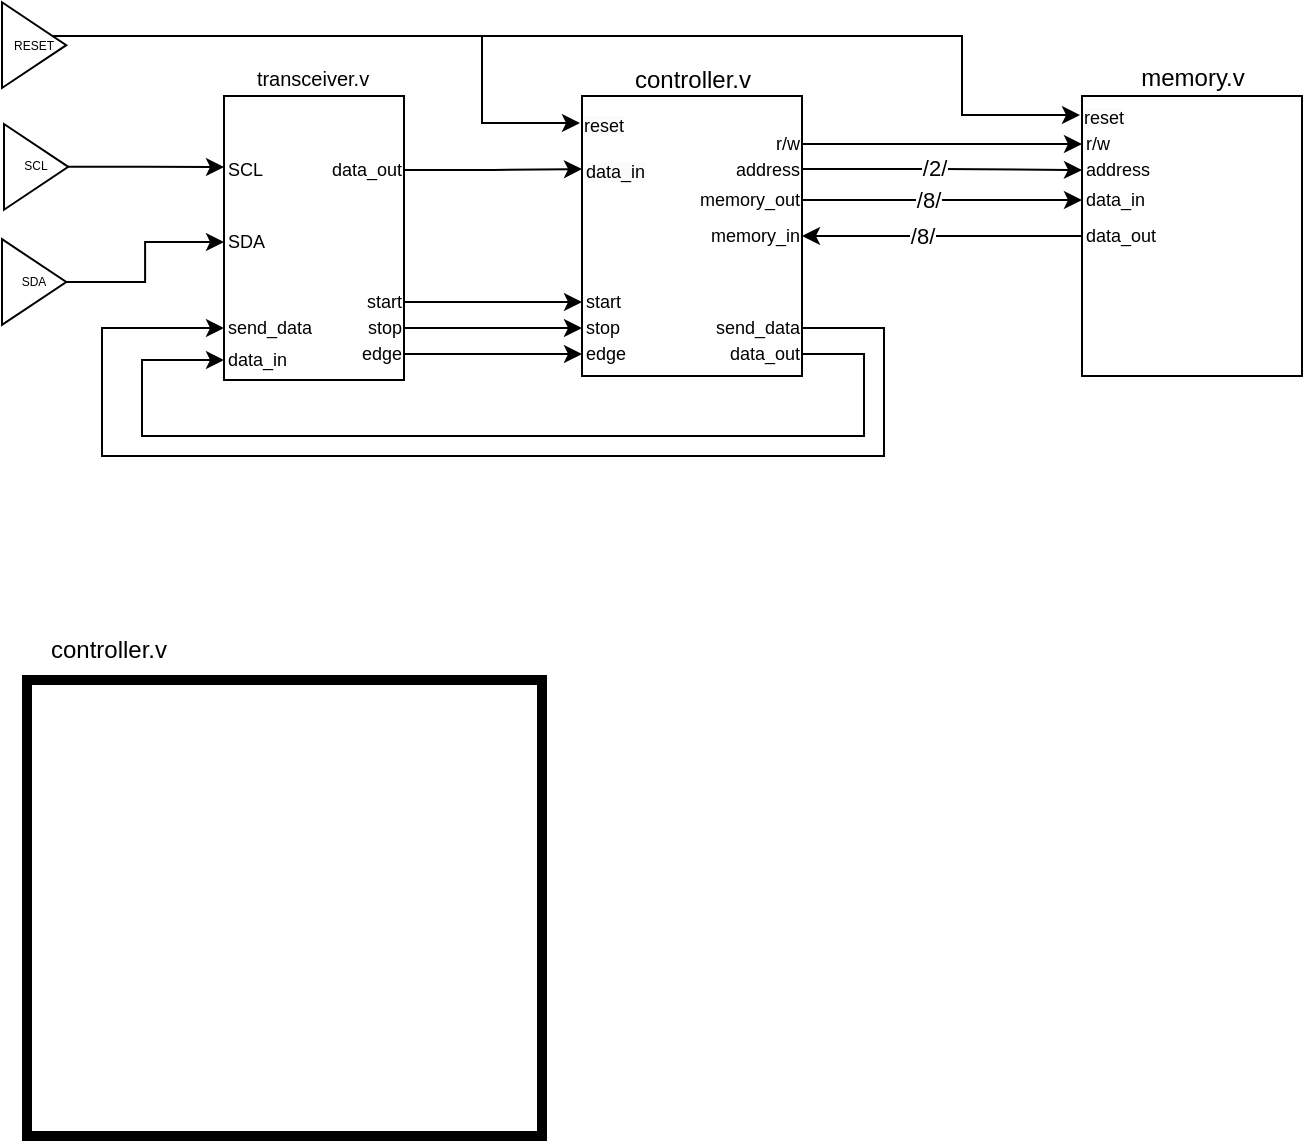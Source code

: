 <mxfile version="26.1.1">
  <diagram name="Page-1" id="2YBvvXClWsGukQMizWep">
    <mxGraphModel dx="437" dy="323" grid="1" gridSize="10" guides="1" tooltips="1" connect="1" arrows="1" fold="1" page="1" pageScale="1" pageWidth="1169" pageHeight="827" math="0" shadow="0">
      <root>
        <mxCell id="0" />
        <mxCell id="1" parent="0" />
        <mxCell id="G0V4itUD0xRImbFU0e8K-5" value="" style="group;fontSize=6;" vertex="1" connectable="0" parent="1">
          <mxGeometry x="30" y="88" width="32.14" height="150" as="geometry" />
        </mxCell>
        <mxCell id="G0V4itUD0xRImbFU0e8K-2" value="SCL" style="triangle;whiteSpace=wrap;html=1;fontSize=6;" vertex="1" parent="G0V4itUD0xRImbFU0e8K-5">
          <mxGeometry x="1" y="-3.999" width="32.14" height="42.857" as="geometry" />
        </mxCell>
        <mxCell id="G0V4itUD0xRImbFU0e8K-3" value="SDA" style="triangle;whiteSpace=wrap;html=1;fontSize=6;" vertex="1" parent="G0V4itUD0xRImbFU0e8K-5">
          <mxGeometry y="53.573" width="32.14" height="42.857" as="geometry" />
        </mxCell>
        <mxCell id="G0V4itUD0xRImbFU0e8K-80" style="edgeStyle=orthogonalEdgeStyle;rounded=0;orthogonalLoop=1;jettySize=auto;html=1;entryX=0;entryY=0.5;entryDx=0;entryDy=0;" edge="1" parent="1" source="G0V4itUD0xRImbFU0e8K-4" target="G0V4itUD0xRImbFU0e8K-77">
          <mxGeometry relative="1" as="geometry">
            <Array as="points">
              <mxPoint x="270" y="40" />
              <mxPoint x="270" y="84" />
            </Array>
          </mxGeometry>
        </mxCell>
        <mxCell id="G0V4itUD0xRImbFU0e8K-4" value="RESET" style="triangle;whiteSpace=wrap;html=1;fontSize=6;" vertex="1" parent="1">
          <mxGeometry x="30" y="23.14" width="32.14" height="42.857" as="geometry" />
        </mxCell>
        <mxCell id="G0V4itUD0xRImbFU0e8K-16" style="edgeStyle=orthogonalEdgeStyle;rounded=0;orthogonalLoop=1;jettySize=auto;html=1;exitX=1;exitY=0.5;exitDx=0;exitDy=0;entryX=0;entryY=0.25;entryDx=0;entryDy=0;" edge="1" parent="1" source="G0V4itUD0xRImbFU0e8K-2" target="G0V4itUD0xRImbFU0e8K-14">
          <mxGeometry relative="1" as="geometry" />
        </mxCell>
        <mxCell id="G0V4itUD0xRImbFU0e8K-21" value="SDA" style="text;html=1;align=center;verticalAlign=middle;resizable=0;points=[];autosize=1;strokeColor=none;fillColor=none;" vertex="1" parent="1">
          <mxGeometry x="140" y="77" width="50" height="30" as="geometry" />
        </mxCell>
        <mxCell id="G0V4itUD0xRImbFU0e8K-36" value="" style="group" vertex="1" connectable="0" parent="1">
          <mxGeometry x="130" y="50" width="111" height="162" as="geometry" />
        </mxCell>
        <mxCell id="G0V4itUD0xRImbFU0e8K-26" value="" style="group" vertex="1" connectable="0" parent="G0V4itUD0xRImbFU0e8K-36">
          <mxGeometry width="111" height="162" as="geometry" />
        </mxCell>
        <mxCell id="G0V4itUD0xRImbFU0e8K-35" value="" style="group" vertex="1" connectable="0" parent="G0V4itUD0xRImbFU0e8K-26">
          <mxGeometry x="4" width="104" height="162" as="geometry" />
        </mxCell>
        <mxCell id="G0V4itUD0xRImbFU0e8K-14" value="" style="rounded=0;whiteSpace=wrap;html=1;" vertex="1" parent="G0V4itUD0xRImbFU0e8K-35">
          <mxGeometry x="7" y="20" width="90" height="142" as="geometry" />
        </mxCell>
        <mxCell id="G0V4itUD0xRImbFU0e8K-20" value="SCL" style="text;html=1;align=left;verticalAlign=middle;resizable=0;points=[];autosize=1;strokeColor=none;fillColor=none;fontSize=9;" vertex="1" parent="G0V4itUD0xRImbFU0e8K-35">
          <mxGeometry x="7" y="47" width="40" height="20" as="geometry" />
        </mxCell>
        <mxCell id="G0V4itUD0xRImbFU0e8K-22" value="SDA" style="text;html=1;align=left;verticalAlign=middle;resizable=0;points=[];autosize=1;strokeColor=none;fillColor=none;fontSize=9;" vertex="1" parent="G0V4itUD0xRImbFU0e8K-35">
          <mxGeometry x="7" y="83" width="40" height="20" as="geometry" />
        </mxCell>
        <mxCell id="G0V4itUD0xRImbFU0e8K-27" value="edge" style="text;html=1;align=right;verticalAlign=middle;resizable=0;points=[];autosize=1;strokeColor=none;fillColor=none;fontSize=9;" vertex="1" parent="G0V4itUD0xRImbFU0e8K-35">
          <mxGeometry x="57" y="139" width="40" height="20" as="geometry" />
        </mxCell>
        <mxCell id="G0V4itUD0xRImbFU0e8K-28" value="data_out" style="text;html=1;align=right;verticalAlign=middle;resizable=0;points=[];autosize=1;strokeColor=none;fillColor=none;fontSize=9;" vertex="1" parent="G0V4itUD0xRImbFU0e8K-35">
          <mxGeometry x="37" y="47" width="60" height="20" as="geometry" />
        </mxCell>
        <mxCell id="G0V4itUD0xRImbFU0e8K-33" value="start" style="text;html=1;align=right;verticalAlign=middle;resizable=0;points=[];autosize=1;strokeColor=none;fillColor=none;fontSize=9;" vertex="1" parent="G0V4itUD0xRImbFU0e8K-35">
          <mxGeometry x="57" y="113" width="40" height="20" as="geometry" />
        </mxCell>
        <mxCell id="G0V4itUD0xRImbFU0e8K-29" value="data_in" style="text;html=1;align=left;verticalAlign=middle;resizable=0;points=[];autosize=1;strokeColor=none;fillColor=none;fontSize=9;" vertex="1" parent="G0V4itUD0xRImbFU0e8K-35">
          <mxGeometry x="7" y="142" width="50" height="20" as="geometry" />
        </mxCell>
        <mxCell id="G0V4itUD0xRImbFU0e8K-34" value="send_data" style="text;html=1;align=left;verticalAlign=middle;resizable=0;points=[];autosize=1;strokeColor=none;fillColor=none;fontSize=9;" vertex="1" parent="G0V4itUD0xRImbFU0e8K-35">
          <mxGeometry x="7" y="126" width="70" height="20" as="geometry" />
        </mxCell>
        <mxCell id="G0V4itUD0xRImbFU0e8K-32" value="stop" style="text;html=1;align=right;verticalAlign=middle;resizable=0;points=[];autosize=1;strokeColor=none;fillColor=none;fontSize=9;" vertex="1" parent="G0V4itUD0xRImbFU0e8K-35">
          <mxGeometry x="57" y="126" width="40" height="20" as="geometry" />
        </mxCell>
        <mxCell id="G0V4itUD0xRImbFU0e8K-38" value="" style="rounded=0;whiteSpace=wrap;html=1;glass=0;" vertex="1" parent="1">
          <mxGeometry x="320" y="70" width="110" height="140" as="geometry" />
        </mxCell>
        <mxCell id="G0V4itUD0xRImbFU0e8K-39" value="controller.v" style="text;html=1;align=center;verticalAlign=middle;resizable=0;points=[];autosize=1;strokeColor=none;fillColor=none;" vertex="1" parent="1">
          <mxGeometry x="335" y="47" width="80" height="30" as="geometry" />
        </mxCell>
        <mxCell id="G0V4itUD0xRImbFU0e8K-44" value="&lt;span style=&quot;color: rgb(0, 0, 0); font-family: Helvetica; font-size: 9px; font-style: normal; font-variant-ligatures: normal; font-variant-caps: normal; font-weight: 400; letter-spacing: normal; orphans: 2; text-indent: 0px; text-transform: none; widows: 2; word-spacing: 0px; -webkit-text-stroke-width: 0px; white-space: nowrap; background-color: rgb(251, 251, 251); text-decoration-thickness: initial; text-decoration-style: initial; text-decoration-color: initial; float: none; display: inline !important;&quot;&gt;data_in&lt;/span&gt;" style="text;whiteSpace=wrap;html=1;align=left;" vertex="1" parent="1">
          <mxGeometry x="320" y="93" width="42" height="27" as="geometry" />
        </mxCell>
        <mxCell id="G0V4itUD0xRImbFU0e8K-48" style="edgeStyle=orthogonalEdgeStyle;rounded=0;orthogonalLoop=1;jettySize=auto;html=1;entryX=0;entryY=0.5;entryDx=0;entryDy=0;" edge="1" parent="1" source="G0V4itUD0xRImbFU0e8K-28" target="G0V4itUD0xRImbFU0e8K-44">
          <mxGeometry relative="1" as="geometry" />
        </mxCell>
        <mxCell id="G0V4itUD0xRImbFU0e8K-49" value="edge" style="text;html=1;align=left;verticalAlign=middle;resizable=0;points=[];autosize=1;strokeColor=none;fillColor=none;fontSize=9;" vertex="1" parent="1">
          <mxGeometry x="320" y="189" width="40" height="20" as="geometry" />
        </mxCell>
        <mxCell id="G0V4itUD0xRImbFU0e8K-50" value="start" style="text;html=1;align=left;verticalAlign=middle;resizable=0;points=[];autosize=1;strokeColor=none;fillColor=none;fontSize=9;" vertex="1" parent="1">
          <mxGeometry x="320" y="163" width="40" height="20" as="geometry" />
        </mxCell>
        <mxCell id="G0V4itUD0xRImbFU0e8K-51" value="stop" style="text;html=1;align=left;verticalAlign=middle;resizable=0;points=[];autosize=1;strokeColor=none;fillColor=none;fontSize=9;" vertex="1" parent="1">
          <mxGeometry x="320" y="176" width="40" height="20" as="geometry" />
        </mxCell>
        <mxCell id="G0V4itUD0xRImbFU0e8K-53" style="edgeStyle=orthogonalEdgeStyle;rounded=0;orthogonalLoop=1;jettySize=auto;html=1;" edge="1" parent="1" source="G0V4itUD0xRImbFU0e8K-33" target="G0V4itUD0xRImbFU0e8K-50">
          <mxGeometry relative="1" as="geometry" />
        </mxCell>
        <mxCell id="G0V4itUD0xRImbFU0e8K-54" style="edgeStyle=orthogonalEdgeStyle;rounded=0;orthogonalLoop=1;jettySize=auto;html=1;" edge="1" parent="1" source="G0V4itUD0xRImbFU0e8K-32" target="G0V4itUD0xRImbFU0e8K-51">
          <mxGeometry relative="1" as="geometry" />
        </mxCell>
        <mxCell id="G0V4itUD0xRImbFU0e8K-55" style="edgeStyle=orthogonalEdgeStyle;rounded=0;orthogonalLoop=1;jettySize=auto;html=1;" edge="1" parent="1" source="G0V4itUD0xRImbFU0e8K-27" target="G0V4itUD0xRImbFU0e8K-49">
          <mxGeometry relative="1" as="geometry" />
        </mxCell>
        <mxCell id="G0V4itUD0xRImbFU0e8K-15" value="&lt;font style=&quot;font-size: 10px;&quot;&gt;transceiver.v&lt;/font&gt;" style="text;html=1;align=center;verticalAlign=middle;resizable=0;points=[];autosize=1;strokeColor=none;fillColor=none;" vertex="1" parent="1">
          <mxGeometry x="145" y="46" width="80" height="30" as="geometry" />
        </mxCell>
        <mxCell id="G0V4itUD0xRImbFU0e8K-58" style="edgeStyle=orthogonalEdgeStyle;rounded=0;orthogonalLoop=1;jettySize=auto;html=1;exitX=1;exitY=0.5;exitDx=0;exitDy=0;" edge="1" parent="1" source="G0V4itUD0xRImbFU0e8K-3" target="G0V4itUD0xRImbFU0e8K-22">
          <mxGeometry relative="1" as="geometry" />
        </mxCell>
        <mxCell id="G0V4itUD0xRImbFU0e8K-63" style="edgeStyle=orthogonalEdgeStyle;rounded=0;orthogonalLoop=1;jettySize=auto;html=1;" edge="1" parent="1" source="G0V4itUD0xRImbFU0e8K-59" target="G0V4itUD0xRImbFU0e8K-29">
          <mxGeometry relative="1" as="geometry">
            <mxPoint x="110" y="260" as="targetPoint" />
            <Array as="points">
              <mxPoint x="461" y="199" />
              <mxPoint x="461" y="240" />
              <mxPoint x="100" y="240" />
              <mxPoint x="100" y="202" />
            </Array>
          </mxGeometry>
        </mxCell>
        <mxCell id="G0V4itUD0xRImbFU0e8K-59" value="data_out" style="text;html=1;align=right;verticalAlign=middle;resizable=0;points=[];autosize=1;strokeColor=none;fillColor=none;fontSize=9;" vertex="1" parent="1">
          <mxGeometry x="370" y="189" width="60" height="20" as="geometry" />
        </mxCell>
        <mxCell id="G0V4itUD0xRImbFU0e8K-64" style="edgeStyle=orthogonalEdgeStyle;rounded=0;orthogonalLoop=1;jettySize=auto;html=1;" edge="1" parent="1" source="G0V4itUD0xRImbFU0e8K-61" target="G0V4itUD0xRImbFU0e8K-34">
          <mxGeometry relative="1" as="geometry">
            <mxPoint x="90" y="190" as="targetPoint" />
            <Array as="points">
              <mxPoint x="471" y="186" />
              <mxPoint x="471" y="250" />
              <mxPoint x="80" y="250" />
              <mxPoint x="80" y="186" />
            </Array>
          </mxGeometry>
        </mxCell>
        <mxCell id="G0V4itUD0xRImbFU0e8K-61" value="send_data" style="text;html=1;align=right;verticalAlign=middle;resizable=0;points=[];autosize=1;strokeColor=none;fillColor=none;fontSize=9;" vertex="1" parent="1">
          <mxGeometry x="360" y="176" width="70" height="20" as="geometry" />
        </mxCell>
        <mxCell id="G0V4itUD0xRImbFU0e8K-66" value="" style="rounded=0;whiteSpace=wrap;html=1;glass=0;" vertex="1" parent="1">
          <mxGeometry x="570" y="70" width="110" height="140" as="geometry" />
        </mxCell>
        <mxCell id="G0V4itUD0xRImbFU0e8K-67" value="memory.v" style="text;html=1;align=center;verticalAlign=middle;resizable=0;points=[];autosize=1;strokeColor=none;fillColor=none;" vertex="1" parent="1">
          <mxGeometry x="585" y="46" width="80" height="30" as="geometry" />
        </mxCell>
        <mxCell id="G0V4itUD0xRImbFU0e8K-75" style="edgeStyle=orthogonalEdgeStyle;rounded=0;orthogonalLoop=1;jettySize=auto;html=1;" edge="1" parent="1" source="G0V4itUD0xRImbFU0e8K-68" target="G0V4itUD0xRImbFU0e8K-71">
          <mxGeometry relative="1" as="geometry" />
        </mxCell>
        <mxCell id="G0V4itUD0xRImbFU0e8K-87" value="/2/" style="edgeLabel;html=1;align=center;verticalAlign=middle;resizable=0;points=[];" vertex="1" connectable="0" parent="G0V4itUD0xRImbFU0e8K-75">
          <mxGeometry x="-0.062" y="1" relative="1" as="geometry">
            <mxPoint as="offset" />
          </mxGeometry>
        </mxCell>
        <mxCell id="G0V4itUD0xRImbFU0e8K-68" value="address" style="text;html=1;align=right;verticalAlign=middle;resizable=0;points=[];autosize=1;strokeColor=none;fillColor=none;fontSize=9;" vertex="1" parent="1">
          <mxGeometry x="370" y="96.5" width="60" height="20" as="geometry" />
        </mxCell>
        <mxCell id="G0V4itUD0xRImbFU0e8K-76" style="edgeStyle=orthogonalEdgeStyle;rounded=0;orthogonalLoop=1;jettySize=auto;html=1;" edge="1" parent="1" source="G0V4itUD0xRImbFU0e8K-69" target="G0V4itUD0xRImbFU0e8K-72">
          <mxGeometry relative="1" as="geometry" />
        </mxCell>
        <mxCell id="G0V4itUD0xRImbFU0e8K-86" value="/8/" style="edgeLabel;html=1;align=center;verticalAlign=middle;resizable=0;points=[];" vertex="1" connectable="0" parent="G0V4itUD0xRImbFU0e8K-76">
          <mxGeometry x="-0.063" relative="1" as="geometry">
            <mxPoint x="-3" as="offset" />
          </mxGeometry>
        </mxCell>
        <mxCell id="G0V4itUD0xRImbFU0e8K-69" value="memory_out" style="text;html=1;align=right;verticalAlign=middle;resizable=0;points=[];autosize=1;strokeColor=none;fillColor=none;fontSize=9;" vertex="1" parent="1">
          <mxGeometry x="360" y="112" width="70" height="20" as="geometry" />
        </mxCell>
        <mxCell id="G0V4itUD0xRImbFU0e8K-74" style="edgeStyle=orthogonalEdgeStyle;rounded=0;orthogonalLoop=1;jettySize=auto;html=1;" edge="1" parent="1" source="G0V4itUD0xRImbFU0e8K-70" target="G0V4itUD0xRImbFU0e8K-73">
          <mxGeometry relative="1" as="geometry" />
        </mxCell>
        <mxCell id="G0V4itUD0xRImbFU0e8K-70" value="r/w" style="text;html=1;align=right;verticalAlign=middle;resizable=0;points=[];autosize=1;strokeColor=none;fillColor=none;fontSize=9;" vertex="1" parent="1">
          <mxGeometry x="390" y="84" width="40" height="20" as="geometry" />
        </mxCell>
        <mxCell id="G0V4itUD0xRImbFU0e8K-71" value="address" style="text;html=1;align=left;verticalAlign=middle;resizable=0;points=[];autosize=1;strokeColor=none;fillColor=none;fontSize=9;" vertex="1" parent="1">
          <mxGeometry x="570" y="97" width="60" height="20" as="geometry" />
        </mxCell>
        <mxCell id="G0V4itUD0xRImbFU0e8K-72" value="data_in" style="text;html=1;align=left;verticalAlign=middle;resizable=0;points=[];autosize=1;strokeColor=none;fillColor=none;fontSize=9;" vertex="1" parent="1">
          <mxGeometry x="570" y="112" width="50" height="20" as="geometry" />
        </mxCell>
        <mxCell id="G0V4itUD0xRImbFU0e8K-73" value="r/w" style="text;html=1;align=left;verticalAlign=middle;resizable=0;points=[];autosize=1;strokeColor=none;fillColor=none;fontSize=9;" vertex="1" parent="1">
          <mxGeometry x="570" y="84" width="40" height="20" as="geometry" />
        </mxCell>
        <mxCell id="G0V4itUD0xRImbFU0e8K-77" value="&lt;span style=&quot;color: rgb(0, 0, 0); font-family: Helvetica; font-size: 9px; font-style: normal; font-variant-ligatures: normal; font-variant-caps: normal; font-weight: 400; letter-spacing: normal; orphans: 2; text-indent: 0px; text-transform: none; widows: 2; word-spacing: 0px; -webkit-text-stroke-width: 0px; white-space: nowrap; background-color: rgb(251, 251, 251); text-decoration-thickness: initial; text-decoration-style: initial; text-decoration-color: initial; float: none; display: inline !important;&quot;&gt;reset&lt;/span&gt;&lt;div&gt;&lt;span style=&quot;color: rgb(0, 0, 0); font-family: Helvetica; font-size: 9px; font-style: normal; font-variant-ligatures: normal; font-variant-caps: normal; font-weight: 400; letter-spacing: normal; orphans: 2; text-indent: 0px; text-transform: none; widows: 2; word-spacing: 0px; -webkit-text-stroke-width: 0px; white-space: nowrap; background-color: rgb(251, 251, 251); text-decoration-thickness: initial; text-decoration-style: initial; text-decoration-color: initial; float: none; display: inline !important;&quot;&gt;&lt;br&gt;&lt;/span&gt;&lt;/div&gt;" style="text;whiteSpace=wrap;html=1;align=left;" vertex="1" parent="1">
          <mxGeometry x="319" y="70" width="42" height="27" as="geometry" />
        </mxCell>
        <mxCell id="G0V4itUD0xRImbFU0e8K-81" style="edgeStyle=orthogonalEdgeStyle;rounded=0;orthogonalLoop=1;jettySize=auto;html=1;exitX=0;exitY=0.5;exitDx=0;exitDy=0;endArrow=none;startFill=1;startArrow=classic;" edge="1" parent="1" source="G0V4itUD0xRImbFU0e8K-78">
          <mxGeometry relative="1" as="geometry">
            <mxPoint x="270.0" y="40" as="targetPoint" />
            <Array as="points">
              <mxPoint x="510" y="79" />
              <mxPoint x="510" y="40" />
            </Array>
          </mxGeometry>
        </mxCell>
        <mxCell id="G0V4itUD0xRImbFU0e8K-78" value="&lt;span style=&quot;color: rgb(0, 0, 0); font-family: Helvetica; font-size: 9px; font-style: normal; font-variant-ligatures: normal; font-variant-caps: normal; font-weight: 400; letter-spacing: normal; orphans: 2; text-indent: 0px; text-transform: none; widows: 2; word-spacing: 0px; -webkit-text-stroke-width: 0px; white-space: nowrap; background-color: rgb(251, 251, 251); text-decoration-thickness: initial; text-decoration-style: initial; text-decoration-color: initial; float: none; display: inline !important;&quot;&gt;reset&lt;/span&gt;&lt;div&gt;&lt;span style=&quot;color: rgb(0, 0, 0); font-family: Helvetica; font-size: 9px; font-style: normal; font-variant-ligatures: normal; font-variant-caps: normal; font-weight: 400; letter-spacing: normal; orphans: 2; text-indent: 0px; text-transform: none; widows: 2; word-spacing: 0px; -webkit-text-stroke-width: 0px; white-space: nowrap; background-color: rgb(251, 251, 251); text-decoration-thickness: initial; text-decoration-style: initial; text-decoration-color: initial; float: none; display: inline !important;&quot;&gt;&lt;br&gt;&lt;/span&gt;&lt;/div&gt;" style="text;whiteSpace=wrap;html=1;align=left;" vertex="1" parent="1">
          <mxGeometry x="569" y="66" width="42" height="27" as="geometry" />
        </mxCell>
        <mxCell id="G0V4itUD0xRImbFU0e8K-82" style="edgeStyle=orthogonalEdgeStyle;rounded=0;orthogonalLoop=1;jettySize=auto;html=1;startArrow=classic;startFill=1;endSize=7;endArrow=none;" edge="1" parent="1" source="G0V4itUD0xRImbFU0e8K-83" target="G0V4itUD0xRImbFU0e8K-84">
          <mxGeometry relative="1" as="geometry" />
        </mxCell>
        <mxCell id="G0V4itUD0xRImbFU0e8K-85" value="/8/" style="edgeLabel;html=1;align=center;verticalAlign=middle;resizable=0;points=[];" vertex="1" connectable="0" parent="G0V4itUD0xRImbFU0e8K-82">
          <mxGeometry x="-0.025" relative="1" as="geometry">
            <mxPoint x="-9" as="offset" />
          </mxGeometry>
        </mxCell>
        <mxCell id="G0V4itUD0xRImbFU0e8K-83" value="memory_in" style="text;html=1;align=right;verticalAlign=middle;resizable=0;points=[];autosize=1;strokeColor=none;fillColor=none;fontSize=9;" vertex="1" parent="1">
          <mxGeometry x="360" y="130" width="70" height="20" as="geometry" />
        </mxCell>
        <mxCell id="G0V4itUD0xRImbFU0e8K-84" value="data_out" style="text;html=1;align=left;verticalAlign=middle;resizable=0;points=[];autosize=1;strokeColor=none;fillColor=none;fontSize=9;" vertex="1" parent="1">
          <mxGeometry x="570" y="130" width="60" height="20" as="geometry" />
        </mxCell>
        <mxCell id="G0V4itUD0xRImbFU0e8K-88" value="" style="whiteSpace=wrap;html=1;fillColor=none;strokeWidth=5;" vertex="1" parent="1">
          <mxGeometry x="42.5" y="362" width="257.5" height="228" as="geometry" />
        </mxCell>
        <mxCell id="G0V4itUD0xRImbFU0e8K-89" value="controller.v" style="text;html=1;align=center;verticalAlign=middle;resizable=0;points=[];autosize=1;strokeColor=none;fillColor=none;" vertex="1" parent="1">
          <mxGeometry x="42.5" y="332" width="80" height="30" as="geometry" />
        </mxCell>
      </root>
    </mxGraphModel>
  </diagram>
</mxfile>
